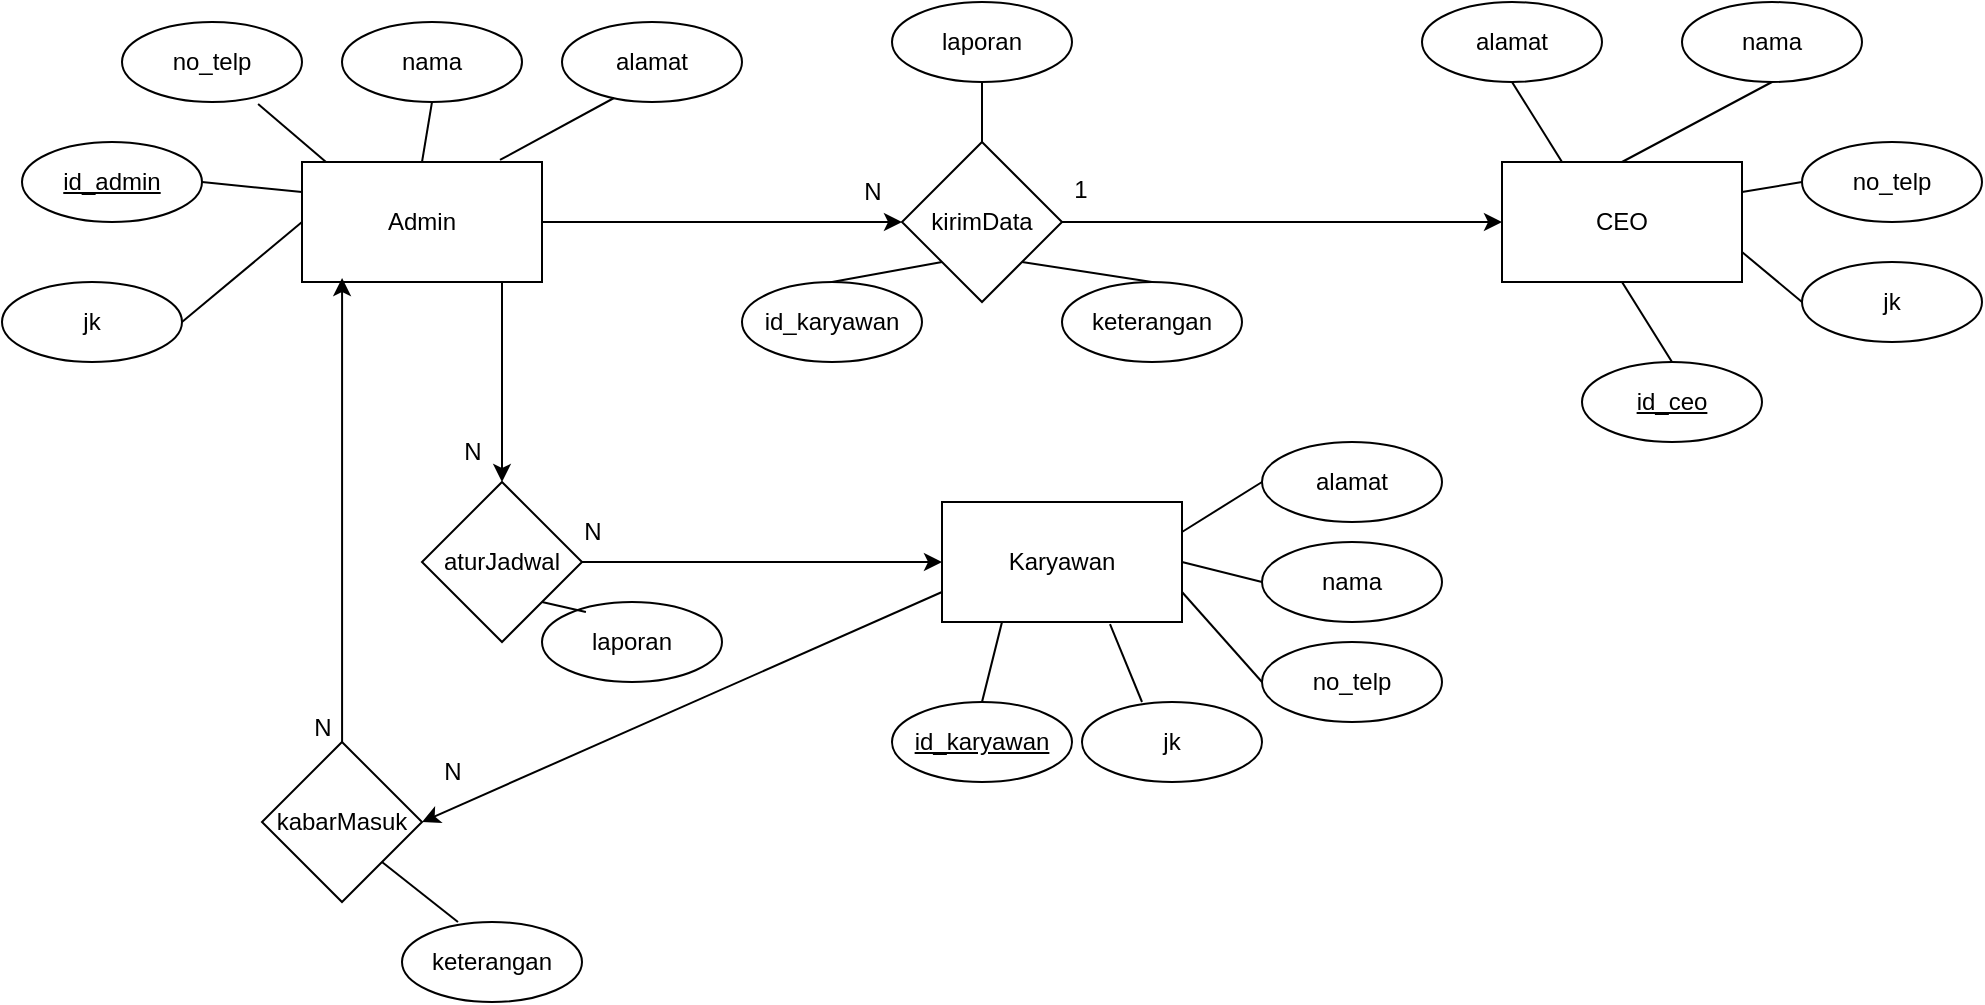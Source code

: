 <mxfile version="21.4.0" type="device">
  <diagram name="ERD " id="NBf0WMkDMmraNKO9oaIX">
    <mxGraphModel dx="392" dy="506" grid="1" gridSize="10" guides="1" tooltips="1" connect="1" arrows="1" fold="1" page="1" pageScale="1" pageWidth="850" pageHeight="1100" math="0" shadow="0">
      <root>
        <mxCell id="0" />
        <mxCell id="1" parent="0" />
        <mxCell id="yu9C6eEq5IBqknotgn81-15" style="edgeStyle=orthogonalEdgeStyle;rounded=0;orthogonalLoop=1;jettySize=auto;html=1;entryX=0.5;entryY=0;entryDx=0;entryDy=0;" edge="1" parent="1" source="yu9C6eEq5IBqknotgn81-1" target="yu9C6eEq5IBqknotgn81-13">
          <mxGeometry relative="1" as="geometry">
            <Array as="points">
              <mxPoint x="260" y="200" />
              <mxPoint x="260" y="200" />
            </Array>
          </mxGeometry>
        </mxCell>
        <mxCell id="yu9C6eEq5IBqknotgn81-27" style="edgeStyle=orthogonalEdgeStyle;rounded=0;orthogonalLoop=1;jettySize=auto;html=1;entryX=0;entryY=0.5;entryDx=0;entryDy=0;" edge="1" parent="1" source="yu9C6eEq5IBqknotgn81-1" target="yu9C6eEq5IBqknotgn81-26">
          <mxGeometry relative="1" as="geometry" />
        </mxCell>
        <mxCell id="yu9C6eEq5IBqknotgn81-1" value="Admin" style="rounded=0;whiteSpace=wrap;html=1;" vertex="1" parent="1">
          <mxGeometry x="160" y="120" width="120" height="60" as="geometry" />
        </mxCell>
        <mxCell id="yu9C6eEq5IBqknotgn81-2" value="Karyawan" style="rounded=0;whiteSpace=wrap;html=1;" vertex="1" parent="1">
          <mxGeometry x="480" y="290" width="120" height="60" as="geometry" />
        </mxCell>
        <mxCell id="yu9C6eEq5IBqknotgn81-3" value="CEO" style="rounded=0;whiteSpace=wrap;html=1;" vertex="1" parent="1">
          <mxGeometry x="760" y="120" width="120" height="60" as="geometry" />
        </mxCell>
        <mxCell id="yu9C6eEq5IBqknotgn81-4" value="jk" style="ellipse;whiteSpace=wrap;html=1;" vertex="1" parent="1">
          <mxGeometry x="10" y="180" width="90" height="40" as="geometry" />
        </mxCell>
        <mxCell id="yu9C6eEq5IBqknotgn81-6" value="&lt;u&gt;id_admin&lt;/u&gt;" style="ellipse;whiteSpace=wrap;html=1;" vertex="1" parent="1">
          <mxGeometry x="20" y="110" width="90" height="40" as="geometry" />
        </mxCell>
        <mxCell id="yu9C6eEq5IBqknotgn81-8" value="no_telp" style="ellipse;whiteSpace=wrap;html=1;" vertex="1" parent="1">
          <mxGeometry x="70" y="50" width="90" height="40" as="geometry" />
        </mxCell>
        <mxCell id="yu9C6eEq5IBqknotgn81-9" value="nama" style="ellipse;whiteSpace=wrap;html=1;" vertex="1" parent="1">
          <mxGeometry x="180" y="50" width="90" height="40" as="geometry" />
        </mxCell>
        <mxCell id="yu9C6eEq5IBqknotgn81-10" value="alamat" style="ellipse;whiteSpace=wrap;html=1;" vertex="1" parent="1">
          <mxGeometry x="290" y="50" width="90" height="40" as="geometry" />
        </mxCell>
        <mxCell id="yu9C6eEq5IBqknotgn81-14" style="edgeStyle=orthogonalEdgeStyle;rounded=0;orthogonalLoop=1;jettySize=auto;html=1;entryX=0.167;entryY=0.967;entryDx=0;entryDy=0;entryPerimeter=0;" edge="1" parent="1" source="yu9C6eEq5IBqknotgn81-12" target="yu9C6eEq5IBqknotgn81-1">
          <mxGeometry relative="1" as="geometry" />
        </mxCell>
        <mxCell id="yu9C6eEq5IBqknotgn81-12" value="kabarMasuk" style="rhombus;whiteSpace=wrap;html=1;" vertex="1" parent="1">
          <mxGeometry x="140" y="410" width="80" height="80" as="geometry" />
        </mxCell>
        <mxCell id="yu9C6eEq5IBqknotgn81-18" style="edgeStyle=orthogonalEdgeStyle;rounded=0;orthogonalLoop=1;jettySize=auto;html=1;entryX=0;entryY=0.5;entryDx=0;entryDy=0;" edge="1" parent="1" source="yu9C6eEq5IBqknotgn81-13" target="yu9C6eEq5IBqknotgn81-2">
          <mxGeometry relative="1" as="geometry" />
        </mxCell>
        <mxCell id="yu9C6eEq5IBqknotgn81-13" value="aturJadwal" style="rhombus;whiteSpace=wrap;html=1;" vertex="1" parent="1">
          <mxGeometry x="220" y="280" width="80" height="80" as="geometry" />
        </mxCell>
        <mxCell id="yu9C6eEq5IBqknotgn81-16" value="keterangan" style="ellipse;whiteSpace=wrap;html=1;" vertex="1" parent="1">
          <mxGeometry x="210" y="500" width="90" height="40" as="geometry" />
        </mxCell>
        <mxCell id="yu9C6eEq5IBqknotgn81-17" value="&lt;u&gt;id_karyawan&lt;/u&gt;" style="ellipse;whiteSpace=wrap;html=1;" vertex="1" parent="1">
          <mxGeometry x="455" y="390" width="90" height="40" as="geometry" />
        </mxCell>
        <mxCell id="yu9C6eEq5IBqknotgn81-20" value="laporan" style="ellipse;whiteSpace=wrap;html=1;" vertex="1" parent="1">
          <mxGeometry x="280" y="340" width="90" height="40" as="geometry" />
        </mxCell>
        <mxCell id="yu9C6eEq5IBqknotgn81-21" value="jk" style="ellipse;whiteSpace=wrap;html=1;" vertex="1" parent="1">
          <mxGeometry x="550" y="390" width="90" height="40" as="geometry" />
        </mxCell>
        <mxCell id="yu9C6eEq5IBqknotgn81-23" value="no_telp" style="ellipse;whiteSpace=wrap;html=1;" vertex="1" parent="1">
          <mxGeometry x="640" y="360" width="90" height="40" as="geometry" />
        </mxCell>
        <mxCell id="yu9C6eEq5IBqknotgn81-24" value="nama" style="ellipse;whiteSpace=wrap;html=1;" vertex="1" parent="1">
          <mxGeometry x="640" y="310" width="90" height="40" as="geometry" />
        </mxCell>
        <mxCell id="yu9C6eEq5IBqknotgn81-25" value="alamat" style="ellipse;whiteSpace=wrap;html=1;" vertex="1" parent="1">
          <mxGeometry x="640" y="260" width="90" height="40" as="geometry" />
        </mxCell>
        <mxCell id="yu9C6eEq5IBqknotgn81-31" style="edgeStyle=orthogonalEdgeStyle;rounded=0;orthogonalLoop=1;jettySize=auto;html=1;entryX=0;entryY=0.5;entryDx=0;entryDy=0;" edge="1" parent="1" source="yu9C6eEq5IBqknotgn81-26" target="yu9C6eEq5IBqknotgn81-3">
          <mxGeometry relative="1" as="geometry" />
        </mxCell>
        <mxCell id="yu9C6eEq5IBqknotgn81-26" value="kirimData" style="rhombus;whiteSpace=wrap;html=1;" vertex="1" parent="1">
          <mxGeometry x="460" y="110" width="80" height="80" as="geometry" />
        </mxCell>
        <mxCell id="yu9C6eEq5IBqknotgn81-28" value="id_karyawan" style="ellipse;whiteSpace=wrap;html=1;" vertex="1" parent="1">
          <mxGeometry x="380" y="180" width="90" height="40" as="geometry" />
        </mxCell>
        <mxCell id="yu9C6eEq5IBqknotgn81-29" value="laporan" style="ellipse;whiteSpace=wrap;html=1;" vertex="1" parent="1">
          <mxGeometry x="455" y="40" width="90" height="40" as="geometry" />
        </mxCell>
        <mxCell id="yu9C6eEq5IBqknotgn81-30" value="keterangan" style="ellipse;whiteSpace=wrap;html=1;" vertex="1" parent="1">
          <mxGeometry x="540" y="180" width="90" height="40" as="geometry" />
        </mxCell>
        <mxCell id="yu9C6eEq5IBqknotgn81-32" value="&lt;u&gt;id_ceo&lt;/u&gt;" style="ellipse;whiteSpace=wrap;html=1;" vertex="1" parent="1">
          <mxGeometry x="800" y="220" width="90" height="40" as="geometry" />
        </mxCell>
        <mxCell id="yu9C6eEq5IBqknotgn81-33" value="jk" style="ellipse;whiteSpace=wrap;html=1;" vertex="1" parent="1">
          <mxGeometry x="910" y="170" width="90" height="40" as="geometry" />
        </mxCell>
        <mxCell id="yu9C6eEq5IBqknotgn81-34" value="no_telp" style="ellipse;whiteSpace=wrap;html=1;" vertex="1" parent="1">
          <mxGeometry x="910" y="110" width="90" height="40" as="geometry" />
        </mxCell>
        <mxCell id="yu9C6eEq5IBqknotgn81-35" value="nama" style="ellipse;whiteSpace=wrap;html=1;" vertex="1" parent="1">
          <mxGeometry x="850" y="40" width="90" height="40" as="geometry" />
        </mxCell>
        <mxCell id="yu9C6eEq5IBqknotgn81-36" value="alamat" style="ellipse;whiteSpace=wrap;html=1;" vertex="1" parent="1">
          <mxGeometry x="720" y="40" width="90" height="40" as="geometry" />
        </mxCell>
        <mxCell id="yu9C6eEq5IBqknotgn81-37" value="" style="endArrow=none;html=1;rounded=0;exitX=1;exitY=0.5;exitDx=0;exitDy=0;entryX=0;entryY=0.5;entryDx=0;entryDy=0;" edge="1" parent="1" source="yu9C6eEq5IBqknotgn81-4" target="yu9C6eEq5IBqknotgn81-1">
          <mxGeometry width="50" height="50" relative="1" as="geometry">
            <mxPoint x="110" y="280" as="sourcePoint" />
            <mxPoint x="160" y="230" as="targetPoint" />
          </mxGeometry>
        </mxCell>
        <mxCell id="yu9C6eEq5IBqknotgn81-39" value="" style="endArrow=none;html=1;rounded=0;exitX=1;exitY=0.5;exitDx=0;exitDy=0;entryX=0;entryY=0.25;entryDx=0;entryDy=0;" edge="1" parent="1" source="yu9C6eEq5IBqknotgn81-6" target="yu9C6eEq5IBqknotgn81-1">
          <mxGeometry width="50" height="50" relative="1" as="geometry">
            <mxPoint x="100" y="160" as="sourcePoint" />
            <mxPoint x="160" y="110" as="targetPoint" />
          </mxGeometry>
        </mxCell>
        <mxCell id="yu9C6eEq5IBqknotgn81-40" value="" style="endArrow=none;html=1;rounded=0;exitX=0.756;exitY=1.025;exitDx=0;exitDy=0;exitPerimeter=0;entryX=0.1;entryY=0;entryDx=0;entryDy=0;entryPerimeter=0;" edge="1" parent="1" source="yu9C6eEq5IBqknotgn81-8" target="yu9C6eEq5IBqknotgn81-1">
          <mxGeometry width="50" height="50" relative="1" as="geometry">
            <mxPoint x="110" y="210" as="sourcePoint" />
            <mxPoint x="170" y="100" as="targetPoint" />
          </mxGeometry>
        </mxCell>
        <mxCell id="yu9C6eEq5IBqknotgn81-41" value="" style="endArrow=none;html=1;rounded=0;exitX=0.5;exitY=1;exitDx=0;exitDy=0;entryX=0.5;entryY=0;entryDx=0;entryDy=0;" edge="1" parent="1" source="yu9C6eEq5IBqknotgn81-9" target="yu9C6eEq5IBqknotgn81-1">
          <mxGeometry width="50" height="50" relative="1" as="geometry">
            <mxPoint x="120" y="220" as="sourcePoint" />
            <mxPoint x="180" y="170" as="targetPoint" />
          </mxGeometry>
        </mxCell>
        <mxCell id="yu9C6eEq5IBqknotgn81-42" value="" style="endArrow=none;html=1;rounded=0;exitX=0.825;exitY=-0.017;exitDx=0;exitDy=0;entryX=0.289;entryY=0.95;entryDx=0;entryDy=0;exitPerimeter=0;entryPerimeter=0;" edge="1" parent="1" source="yu9C6eEq5IBqknotgn81-1" target="yu9C6eEq5IBqknotgn81-10">
          <mxGeometry width="50" height="50" relative="1" as="geometry">
            <mxPoint x="130" y="230" as="sourcePoint" />
            <mxPoint x="190" y="180" as="targetPoint" />
          </mxGeometry>
        </mxCell>
        <mxCell id="yu9C6eEq5IBqknotgn81-43" value="" style="endArrow=none;html=1;rounded=0;exitX=1;exitY=1;exitDx=0;exitDy=0;entryX=0.311;entryY=0;entryDx=0;entryDy=0;entryPerimeter=0;" edge="1" parent="1" source="yu9C6eEq5IBqknotgn81-12" target="yu9C6eEq5IBqknotgn81-16">
          <mxGeometry width="50" height="50" relative="1" as="geometry">
            <mxPoint x="200" y="460" as="sourcePoint" />
            <mxPoint x="260" y="410" as="targetPoint" />
          </mxGeometry>
        </mxCell>
        <mxCell id="yu9C6eEq5IBqknotgn81-44" value="" style="endArrow=none;html=1;rounded=0;exitX=1;exitY=1;exitDx=0;exitDy=0;entryX=0.244;entryY=0.125;entryDx=0;entryDy=0;entryPerimeter=0;" edge="1" parent="1" source="yu9C6eEq5IBqknotgn81-13" target="yu9C6eEq5IBqknotgn81-20">
          <mxGeometry width="50" height="50" relative="1" as="geometry">
            <mxPoint x="270" y="480" as="sourcePoint" />
            <mxPoint x="330" y="430" as="targetPoint" />
          </mxGeometry>
        </mxCell>
        <mxCell id="yu9C6eEq5IBqknotgn81-45" value="" style="endArrow=none;html=1;rounded=0;exitX=0.5;exitY=0;exitDx=0;exitDy=0;entryX=0.25;entryY=1;entryDx=0;entryDy=0;" edge="1" parent="1" source="yu9C6eEq5IBqknotgn81-17" target="yu9C6eEq5IBqknotgn81-2">
          <mxGeometry width="50" height="50" relative="1" as="geometry">
            <mxPoint x="360" y="430" as="sourcePoint" />
            <mxPoint x="420" y="380" as="targetPoint" />
          </mxGeometry>
        </mxCell>
        <mxCell id="yu9C6eEq5IBqknotgn81-46" value="" style="endArrow=none;html=1;rounded=0;entryX=0.7;entryY=1.017;entryDx=0;entryDy=0;entryPerimeter=0;" edge="1" parent="1" target="yu9C6eEq5IBqknotgn81-2">
          <mxGeometry width="50" height="50" relative="1" as="geometry">
            <mxPoint x="580" y="390" as="sourcePoint" />
            <mxPoint x="520" y="360" as="targetPoint" />
          </mxGeometry>
        </mxCell>
        <mxCell id="yu9C6eEq5IBqknotgn81-47" value="" style="endArrow=none;html=1;rounded=0;exitX=0;exitY=0.5;exitDx=0;exitDy=0;entryX=1;entryY=0.75;entryDx=0;entryDy=0;" edge="1" parent="1" source="yu9C6eEq5IBqknotgn81-23" target="yu9C6eEq5IBqknotgn81-2">
          <mxGeometry width="50" height="50" relative="1" as="geometry">
            <mxPoint x="505" y="410" as="sourcePoint" />
            <mxPoint x="530" y="370" as="targetPoint" />
          </mxGeometry>
        </mxCell>
        <mxCell id="yu9C6eEq5IBqknotgn81-48" value="" style="endArrow=none;html=1;rounded=0;exitX=0;exitY=0.5;exitDx=0;exitDy=0;entryX=1;entryY=0.5;entryDx=0;entryDy=0;" edge="1" parent="1" source="yu9C6eEq5IBqknotgn81-24" target="yu9C6eEq5IBqknotgn81-2">
          <mxGeometry width="50" height="50" relative="1" as="geometry">
            <mxPoint x="515" y="420" as="sourcePoint" />
            <mxPoint x="540" y="380" as="targetPoint" />
          </mxGeometry>
        </mxCell>
        <mxCell id="yu9C6eEq5IBqknotgn81-49" value="" style="endArrow=none;html=1;rounded=0;exitX=0;exitY=0.5;exitDx=0;exitDy=0;entryX=1;entryY=0.25;entryDx=0;entryDy=0;" edge="1" parent="1" source="yu9C6eEq5IBqknotgn81-25" target="yu9C6eEq5IBqknotgn81-2">
          <mxGeometry width="50" height="50" relative="1" as="geometry">
            <mxPoint x="525" y="430" as="sourcePoint" />
            <mxPoint x="550" y="390" as="targetPoint" />
          </mxGeometry>
        </mxCell>
        <mxCell id="yu9C6eEq5IBqknotgn81-50" value="" style="endArrow=none;html=1;rounded=0;exitX=0.5;exitY=0;exitDx=0;exitDy=0;entryX=0;entryY=1;entryDx=0;entryDy=0;" edge="1" parent="1" source="yu9C6eEq5IBqknotgn81-28" target="yu9C6eEq5IBqknotgn81-26">
          <mxGeometry width="50" height="50" relative="1" as="geometry">
            <mxPoint x="535" y="440" as="sourcePoint" />
            <mxPoint x="560" y="400" as="targetPoint" />
          </mxGeometry>
        </mxCell>
        <mxCell id="yu9C6eEq5IBqknotgn81-51" value="" style="endArrow=none;html=1;rounded=0;exitX=0.5;exitY=0;exitDx=0;exitDy=0;entryX=1;entryY=1;entryDx=0;entryDy=0;" edge="1" parent="1" source="yu9C6eEq5IBqknotgn81-30" target="yu9C6eEq5IBqknotgn81-26">
          <mxGeometry width="50" height="50" relative="1" as="geometry">
            <mxPoint x="435" y="190" as="sourcePoint" />
            <mxPoint x="490" y="180" as="targetPoint" />
          </mxGeometry>
        </mxCell>
        <mxCell id="yu9C6eEq5IBqknotgn81-52" value="" style="endArrow=none;html=1;rounded=0;exitX=0.5;exitY=0;exitDx=0;exitDy=0;entryX=0.5;entryY=1;entryDx=0;entryDy=0;" edge="1" parent="1" source="yu9C6eEq5IBqknotgn81-26" target="yu9C6eEq5IBqknotgn81-29">
          <mxGeometry width="50" height="50" relative="1" as="geometry">
            <mxPoint x="445" y="200" as="sourcePoint" />
            <mxPoint x="500" y="190" as="targetPoint" />
          </mxGeometry>
        </mxCell>
        <mxCell id="yu9C6eEq5IBqknotgn81-55" value="" style="endArrow=none;html=1;rounded=0;exitX=0.25;exitY=0;exitDx=0;exitDy=0;entryX=0.5;entryY=1;entryDx=0;entryDy=0;" edge="1" parent="1" source="yu9C6eEq5IBqknotgn81-3" target="yu9C6eEq5IBqknotgn81-36">
          <mxGeometry width="50" height="50" relative="1" as="geometry">
            <mxPoint x="720" y="125" as="sourcePoint" />
            <mxPoint x="680" y="80" as="targetPoint" />
          </mxGeometry>
        </mxCell>
        <mxCell id="yu9C6eEq5IBqknotgn81-56" value="" style="endArrow=none;html=1;rounded=0;exitX=0.5;exitY=0;exitDx=0;exitDy=0;entryX=0.5;entryY=1;entryDx=0;entryDy=0;" edge="1" parent="1" source="yu9C6eEq5IBqknotgn81-3" target="yu9C6eEq5IBqknotgn81-35">
          <mxGeometry width="50" height="50" relative="1" as="geometry">
            <mxPoint x="800" y="130" as="sourcePoint" />
            <mxPoint x="775" y="90" as="targetPoint" />
          </mxGeometry>
        </mxCell>
        <mxCell id="yu9C6eEq5IBqknotgn81-57" value="" style="endArrow=none;html=1;rounded=0;exitX=1;exitY=0.25;exitDx=0;exitDy=0;entryX=0;entryY=0.5;entryDx=0;entryDy=0;" edge="1" parent="1" source="yu9C6eEq5IBqknotgn81-3" target="yu9C6eEq5IBqknotgn81-34">
          <mxGeometry width="50" height="50" relative="1" as="geometry">
            <mxPoint x="810" y="140" as="sourcePoint" />
            <mxPoint x="785" y="100" as="targetPoint" />
          </mxGeometry>
        </mxCell>
        <mxCell id="yu9C6eEq5IBqknotgn81-58" value="" style="endArrow=none;html=1;rounded=0;exitX=1;exitY=0.75;exitDx=0;exitDy=0;entryX=0;entryY=0.5;entryDx=0;entryDy=0;" edge="1" parent="1" source="yu9C6eEq5IBqknotgn81-3" target="yu9C6eEq5IBqknotgn81-33">
          <mxGeometry width="50" height="50" relative="1" as="geometry">
            <mxPoint x="820" y="150" as="sourcePoint" />
            <mxPoint x="795" y="110" as="targetPoint" />
          </mxGeometry>
        </mxCell>
        <mxCell id="yu9C6eEq5IBqknotgn81-59" value="" style="endArrow=none;html=1;rounded=0;exitX=0.5;exitY=0;exitDx=0;exitDy=0;entryX=0.5;entryY=1;entryDx=0;entryDy=0;" edge="1" parent="1" source="yu9C6eEq5IBqknotgn81-32" target="yu9C6eEq5IBqknotgn81-3">
          <mxGeometry width="50" height="50" relative="1" as="geometry">
            <mxPoint x="830" y="160" as="sourcePoint" />
            <mxPoint x="820" y="190" as="targetPoint" />
          </mxGeometry>
        </mxCell>
        <mxCell id="yu9C6eEq5IBqknotgn81-60" value="N" style="text;html=1;align=center;verticalAlign=middle;resizable=0;points=[];autosize=1;strokeColor=none;fillColor=none;" vertex="1" parent="1">
          <mxGeometry x="155" y="388" width="30" height="30" as="geometry" />
        </mxCell>
        <mxCell id="yu9C6eEq5IBqknotgn81-62" value="" style="endArrow=classic;html=1;rounded=0;exitX=0;exitY=0.75;exitDx=0;exitDy=0;entryX=1;entryY=0.5;entryDx=0;entryDy=0;" edge="1" parent="1" source="yu9C6eEq5IBqknotgn81-2" target="yu9C6eEq5IBqknotgn81-12">
          <mxGeometry width="50" height="50" relative="1" as="geometry">
            <mxPoint x="360" y="480" as="sourcePoint" />
            <mxPoint x="410" y="430" as="targetPoint" />
          </mxGeometry>
        </mxCell>
        <mxCell id="yu9C6eEq5IBqknotgn81-63" value="N" style="text;html=1;align=center;verticalAlign=middle;resizable=0;points=[];autosize=1;strokeColor=none;fillColor=none;" vertex="1" parent="1">
          <mxGeometry x="220" y="410" width="30" height="30" as="geometry" />
        </mxCell>
        <mxCell id="yu9C6eEq5IBqknotgn81-64" value="N" style="text;html=1;align=center;verticalAlign=middle;resizable=0;points=[];autosize=1;strokeColor=none;fillColor=none;" vertex="1" parent="1">
          <mxGeometry x="290" y="290" width="30" height="30" as="geometry" />
        </mxCell>
        <mxCell id="yu9C6eEq5IBqknotgn81-65" value="N" style="text;html=1;align=center;verticalAlign=middle;resizable=0;points=[];autosize=1;strokeColor=none;fillColor=none;" vertex="1" parent="1">
          <mxGeometry x="230" y="250" width="30" height="30" as="geometry" />
        </mxCell>
        <mxCell id="yu9C6eEq5IBqknotgn81-66" value="N" style="text;html=1;align=center;verticalAlign=middle;resizable=0;points=[];autosize=1;strokeColor=none;fillColor=none;" vertex="1" parent="1">
          <mxGeometry x="430" y="120" width="30" height="30" as="geometry" />
        </mxCell>
        <mxCell id="yu9C6eEq5IBqknotgn81-67" value="1" style="text;html=1;align=center;verticalAlign=middle;resizable=0;points=[];autosize=1;strokeColor=none;fillColor=none;" vertex="1" parent="1">
          <mxGeometry x="534" y="119" width="30" height="30" as="geometry" />
        </mxCell>
      </root>
    </mxGraphModel>
  </diagram>
</mxfile>
